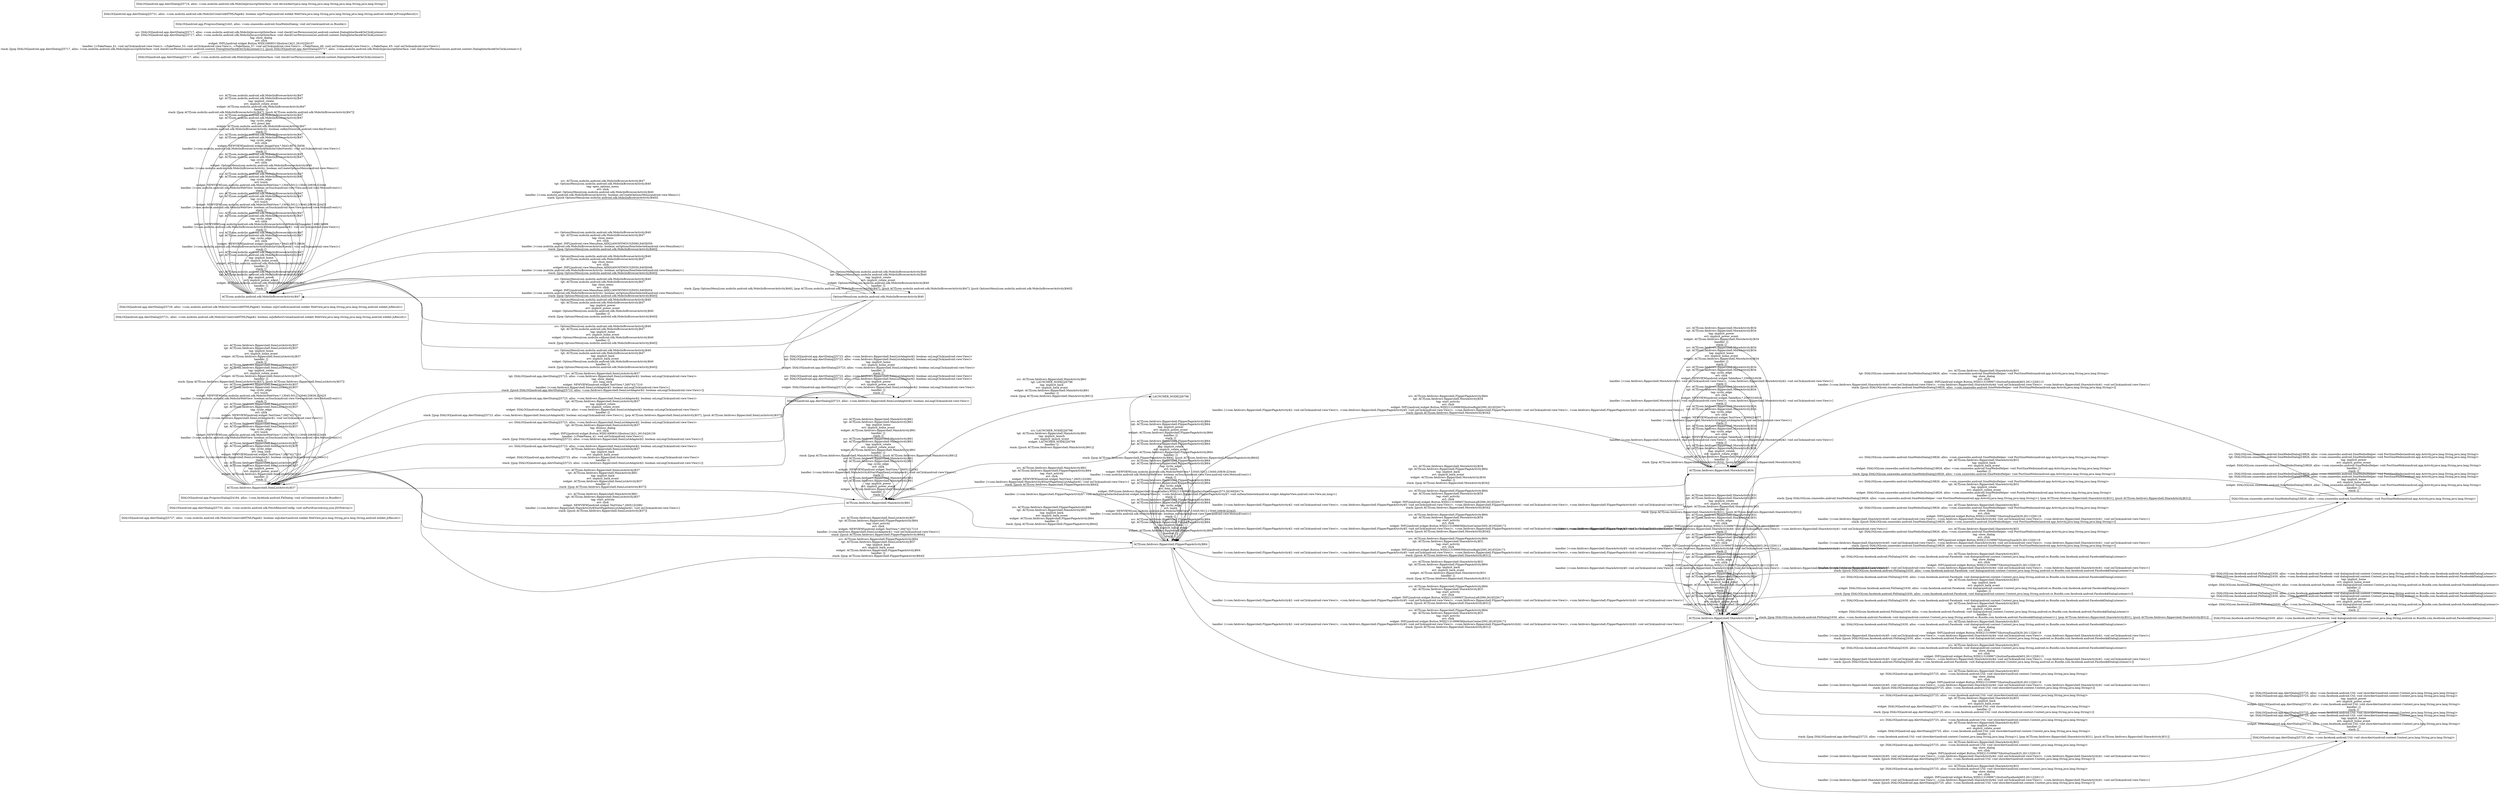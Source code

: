digraph G {
 rankdir=LR;
 node[shape=box];
 n7 [label="DIALOG[android.app.AlertDialog]25727, alloc: <com.mobclix.android.sdk.MobclixCreative$HTMLPage$2: boolean onJsAlert(android.webkit.WebView,java.lang.String,java.lang.String,android.webkit.JsResult)>"];
 n8 [label="DIALOG[android.app.AlertDialog]25733, alloc: <com.mobclix.android.sdk.FetchRemoteConfig: void onPostExecute(org.json.JSONArray)>"];
 n9 [label="DIALOG[android.app.ProgressDialog]24184, alloc: <com.facebook.android.FbDialog: void onCreate(android.os.Bundle)>"];
 n3 [label="ACT[com.fatdivers.flippershell.ItemListActivity]637"];
 n10 [label="DIALOG[com.sinaweibo.android.SinaWeiboDialog]18826, alloc: <com.sinaweibo.android.SinaWeiboHelper: void PostSinaWeibo(android.app.Activity,java.lang.String,java.lang.String)>"];
 n11 [label="DIALOG[android.app.AlertDialog]25721, alloc: <com.mobclix.android.sdk.MobclixCreative$HTMLPage$2: boolean onJsBeforeUnload(android.webkit.WebView,java.lang.String,java.lang.String,android.webkit.JsResult)>"];
 n12 [label="DIALOG[com.facebook.android.FbDialog]1630, alloc: <com.facebook.android.Facebook: void dialog(android.content.Context,java.lang.String,android.os.Bundle,com.facebook.android.Facebook$DialogListener)>"];
 n13 [label="DIALOG[android.app.AlertDialog]25725, alloc: <com.facebook.android.Util: void showAlert(android.content.Context,java.lang.String,java.lang.String)>"];
 n2 [label="ACT[com.fatdivers.flippershell.MoreActivity]634"];
 n14 [label="DIALOG[android.app.AlertDialog]25729, alloc: <com.mobclix.android.sdk.MobclixCreative$HTMLPage$2: boolean onJsConfirm(android.webkit.WebView,java.lang.String,java.lang.String,android.webkit.JsResult)>"];
 n1 [label="ACT[com.fatdivers.flippershell.ShareActivity]631"];
 n15 [label="DIALOG[android.app.AlertDialog]25723, alloc: <com.fatdivers.flippershell.ItemListAdapter$2: boolean onLongClick(android.view.View)>"];
 n5 [label="ACT[com.fatdivers.flippershell.MainActivity]661"];
 n21 [label="LAUNCHER_NODE[]26798"];
 n4 [label="ACT[com.mobclix.android.sdk.MobclixBrowserActivity]647"];
 n16 [label="DIALOG[android.app.AlertDialog]25717, alloc: <com.mobclix.android.sdk.MobclixJavascriptInterface: void checkUserPermission(int,android.content.DialogInterface$OnClickListener)>"];
 n17 [label="DIALOG[android.app.ProgressDialog]1443, alloc: <com.sinaweibo.android.SinaWeiboDialog: void onCreate(android.os.Bundle)>"];
 n18 [label="DIALOG[android.app.AlertDialog]25731, alloc: <com.mobclix.android.sdk.MobclixCreative$HTMLPage$2: boolean onJsPrompt(android.webkit.WebView,java.lang.String,java.lang.String,java.lang.String,android.webkit.JsPromptResult)>"];
 n6 [label="ACT[com.fatdivers.flippershell.FlipperPageActivity]664"];
 n20 [label="OptionsMenu[com.mobclix.android.sdk.MobclixBrowserActivity]640"];
 n19 [label="DIALOG[android.app.AlertDialog]25719, alloc: <com.mobclix.android.sdk.MobclixJavascriptInterface: void deviceAlert(java.lang.String,java.lang.String,java.lang.String,java.lang.String)>"];
 n3 -> n6 [label="src: ACT[com.fatdivers.flippershell.ItemListActivity]637\ntgt: ACT[com.fatdivers.flippershell.FlipperPageActivity]664\ntag: start_activity\nevt: click\nwidget: NEWVIEW[android.widget.TextView,*,26074]17210\nhandler: [<com.fatdivers.flippershell.ItemListAdapter$1: void onClick(android.view.View)>]\nstack: [[push ACT[com.fatdivers.flippershell.FlipperPageActivity]664]]\n"];
 n3 -> n3 [label="src: ACT[com.fatdivers.flippershell.ItemListActivity]637\ntgt: ACT[com.fatdivers.flippershell.ItemListActivity]637\ntag: implicit_power\nevt: implicit_power_event\nwidget: ACT[com.fatdivers.flippershell.ItemListActivity]637\nhandler: []\nstack: []\n"];
 n3 -> n15 [label="src: ACT[com.fatdivers.flippershell.ItemListActivity]637\ntgt: DIALOG[android.app.AlertDialog]25723, alloc: <com.fatdivers.flippershell.ItemListAdapter$2: boolean onLongClick(android.view.View)>\ntag: show_dialog\nevt: long_click\nwidget: NEWVIEW[android.widget.TextView,*,26074]17210\nhandler: [<com.fatdivers.flippershell.ItemListAdapter$2: boolean onLongClick(android.view.View)>]\nstack: [[push DIALOG[android.app.AlertDialog]25723, alloc: <com.fatdivers.flippershell.ItemListAdapter$2: boolean onLongClick(android.view.View)>]]\n"];
 n3 -> n3 [label="src: ACT[com.fatdivers.flippershell.ItemListActivity]637\ntgt: ACT[com.fatdivers.flippershell.ItemListActivity]637\ntag: cyclic_edge\nevt: long_click\nwidget: NEWVIEW[android.widget.TextView,*,26074]17210\nhandler: [<com.fatdivers.flippershell.ItemListAdapter$2: boolean onLongClick(android.view.View)>]\nstack: []\n"];
 n3 -> n3 [label="src: ACT[com.fatdivers.flippershell.ItemListActivity]637\ntgt: ACT[com.fatdivers.flippershell.ItemListActivity]637\ntag: cyclic_edge\nevt: touch\nwidget: NEWVIEW[com.mobclix.android.sdk.MobclixWebView,*,13045;5012;13040;20839;]23444\nhandler: [<com.mobclix.android.sdk.MobclixWebView: boolean onTouch(android.view.View,android.view.MotionEvent)>]\nstack: []\n"];
 n3 -> n3 [label="src: ACT[com.fatdivers.flippershell.ItemListActivity]637\ntgt: ACT[com.fatdivers.flippershell.ItemListActivity]637\ntag: cyclic_edge\nevt: click\nwidget: NEWVIEW[android.widget.TextView,*,26074]17210\nhandler: [<com.fatdivers.flippershell.ItemListAdapter$1: void onClick(android.view.View)>]\nstack: []\n"];
 n3 -> n3 [label="src: ACT[com.fatdivers.flippershell.ItemListActivity]637\ntgt: ACT[com.fatdivers.flippershell.ItemListActivity]637\ntag: cyclic_edge\nevt: touch\nwidget: NEWVIEW[com.mobclix.android.sdk.MobclixWebView,*,13045;5012;13040;20839;]23425\nhandler: [<com.mobclix.android.sdk.MobclixWebView: boolean onTouch(android.view.View,android.view.MotionEvent)>]\nstack: []\n"];
 n3 -> n3 [label="src: ACT[com.fatdivers.flippershell.ItemListActivity]637\ntgt: ACT[com.fatdivers.flippershell.ItemListActivity]637\ntag: implicit_rotate\nevt: implicit_rotate_event\nwidget: ACT[com.fatdivers.flippershell.ItemListActivity]637\nhandler: []\nstack: [[pop ACT[com.fatdivers.flippershell.ItemListActivity]637], [push ACT[com.fatdivers.flippershell.ItemListActivity]637]]\n"];
 n3 -> n3 [label="src: ACT[com.fatdivers.flippershell.ItemListActivity]637\ntgt: ACT[com.fatdivers.flippershell.ItemListActivity]637\ntag: implicit_home\nevt: implicit_home_event\nwidget: ACT[com.fatdivers.flippershell.ItemListActivity]637\nhandler: []\nstack: []\n"];
 n3 -> n5 [label="src: ACT[com.fatdivers.flippershell.ItemListActivity]637\ntgt: ACT[com.fatdivers.flippershell.MainActivity]661\ntag: implicit_back\nevt: implicit_back_event\nwidget: ACT[com.fatdivers.flippershell.ItemListActivity]637\nhandler: []\nstack: [[pop ACT[com.fatdivers.flippershell.ItemListActivity]637]]\n"];
 n10 -> n1 [label="src: DIALOG[com.sinaweibo.android.SinaWeiboDialog]18826, alloc: <com.sinaweibo.android.SinaWeiboHelper: void PostSinaWeibo(android.app.Activity,java.lang.String,java.lang.String)>\ntgt: ACT[com.fatdivers.flippershell.ShareActivity]631\ntag: implicit_back\nevt: implicit_back_event\nwidget: DIALOG[com.sinaweibo.android.SinaWeiboDialog]18826, alloc: <com.sinaweibo.android.SinaWeiboHelper: void PostSinaWeibo(android.app.Activity,java.lang.String,java.lang.String)>\nhandler: []\nstack: [[pop DIALOG[com.sinaweibo.android.SinaWeiboDialog]18826, alloc: <com.sinaweibo.android.SinaWeiboHelper: void PostSinaWeibo(android.app.Activity,java.lang.String,java.lang.String)>]]\n"];
 n10 -> n1 [label="src: DIALOG[com.sinaweibo.android.SinaWeiboDialog]18826, alloc: <com.sinaweibo.android.SinaWeiboHelper: void PostSinaWeibo(android.app.Activity,java.lang.String,java.lang.String)>\ntgt: ACT[com.fatdivers.flippershell.ShareActivity]631\ntag: implicit_rotate\nevt: implicit_rotate_event\nwidget: DIALOG[com.sinaweibo.android.SinaWeiboDialog]18826, alloc: <com.sinaweibo.android.SinaWeiboHelper: void PostSinaWeibo(android.app.Activity,java.lang.String,java.lang.String)>\nhandler: []\nstack: [[pop DIALOG[com.sinaweibo.android.SinaWeiboDialog]18826, alloc: <com.sinaweibo.android.SinaWeiboHelper: void PostSinaWeibo(android.app.Activity,java.lang.String,java.lang.String)>], [pop ACT[com.fatdivers.flippershell.ShareActivity]631], [push ACT[com.fatdivers.flippershell.ShareActivity]631]]\n"];
 n10 -> n10 [label="src: DIALOG[com.sinaweibo.android.SinaWeiboDialog]18826, alloc: <com.sinaweibo.android.SinaWeiboHelper: void PostSinaWeibo(android.app.Activity,java.lang.String,java.lang.String)>\ntgt: DIALOG[com.sinaweibo.android.SinaWeiboDialog]18826, alloc: <com.sinaweibo.android.SinaWeiboHelper: void PostSinaWeibo(android.app.Activity,java.lang.String,java.lang.String)>\ntag: implicit_home\nevt: implicit_home_event\nwidget: DIALOG[com.sinaweibo.android.SinaWeiboDialog]18826, alloc: <com.sinaweibo.android.SinaWeiboHelper: void PostSinaWeibo(android.app.Activity,java.lang.String,java.lang.String)>\nhandler: []\nstack: []\n"];
 n10 -> n10 [label="src: DIALOG[com.sinaweibo.android.SinaWeiboDialog]18826, alloc: <com.sinaweibo.android.SinaWeiboHelper: void PostSinaWeibo(android.app.Activity,java.lang.String,java.lang.String)>\ntgt: DIALOG[com.sinaweibo.android.SinaWeiboDialog]18826, alloc: <com.sinaweibo.android.SinaWeiboHelper: void PostSinaWeibo(android.app.Activity,java.lang.String,java.lang.String)>\ntag: implicit_power\nevt: implicit_power_event\nwidget: DIALOG[com.sinaweibo.android.SinaWeiboDialog]18826, alloc: <com.sinaweibo.android.SinaWeiboHelper: void PostSinaWeibo(android.app.Activity,java.lang.String,java.lang.String)>\nhandler: []\nstack: []\n"];
 n12 -> n1 [label="src: DIALOG[com.facebook.android.FbDialog]1630, alloc: <com.facebook.android.Facebook: void dialog(android.content.Context,java.lang.String,android.os.Bundle,com.facebook.android.Facebook$DialogListener)>\ntgt: ACT[com.fatdivers.flippershell.ShareActivity]631\ntag: implicit_back\nevt: implicit_back_event\nwidget: DIALOG[com.facebook.android.FbDialog]1630, alloc: <com.facebook.android.Facebook: void dialog(android.content.Context,java.lang.String,android.os.Bundle,com.facebook.android.Facebook$DialogListener)>\nhandler: []\nstack: [[pop DIALOG[com.facebook.android.FbDialog]1630, alloc: <com.facebook.android.Facebook: void dialog(android.content.Context,java.lang.String,android.os.Bundle,com.facebook.android.Facebook$DialogListener)>]]\n"];
 n12 -> n12 [label="src: DIALOG[com.facebook.android.FbDialog]1630, alloc: <com.facebook.android.Facebook: void dialog(android.content.Context,java.lang.String,android.os.Bundle,com.facebook.android.Facebook$DialogListener)>\ntgt: DIALOG[com.facebook.android.FbDialog]1630, alloc: <com.facebook.android.Facebook: void dialog(android.content.Context,java.lang.String,android.os.Bundle,com.facebook.android.Facebook$DialogListener)>\ntag: implicit_power\nevt: implicit_power_event\nwidget: DIALOG[com.facebook.android.FbDialog]1630, alloc: <com.facebook.android.Facebook: void dialog(android.content.Context,java.lang.String,android.os.Bundle,com.facebook.android.Facebook$DialogListener)>\nhandler: []\nstack: []\n"];
 n12 -> n12 [label="src: DIALOG[com.facebook.android.FbDialog]1630, alloc: <com.facebook.android.Facebook: void dialog(android.content.Context,java.lang.String,android.os.Bundle,com.facebook.android.Facebook$DialogListener)>\ntgt: DIALOG[com.facebook.android.FbDialog]1630, alloc: <com.facebook.android.Facebook: void dialog(android.content.Context,java.lang.String,android.os.Bundle,com.facebook.android.Facebook$DialogListener)>\ntag: implicit_home\nevt: implicit_home_event\nwidget: DIALOG[com.facebook.android.FbDialog]1630, alloc: <com.facebook.android.Facebook: void dialog(android.content.Context,java.lang.String,android.os.Bundle,com.facebook.android.Facebook$DialogListener)>\nhandler: []\nstack: []\n"];
 n12 -> n1 [label="src: DIALOG[com.facebook.android.FbDialog]1630, alloc: <com.facebook.android.Facebook: void dialog(android.content.Context,java.lang.String,android.os.Bundle,com.facebook.android.Facebook$DialogListener)>\ntgt: ACT[com.fatdivers.flippershell.ShareActivity]631\ntag: implicit_rotate\nevt: implicit_rotate_event\nwidget: DIALOG[com.facebook.android.FbDialog]1630, alloc: <com.facebook.android.Facebook: void dialog(android.content.Context,java.lang.String,android.os.Bundle,com.facebook.android.Facebook$DialogListener)>\nhandler: []\nstack: [[pop DIALOG[com.facebook.android.FbDialog]1630, alloc: <com.facebook.android.Facebook: void dialog(android.content.Context,java.lang.String,android.os.Bundle,com.facebook.android.Facebook$DialogListener)>], [pop ACT[com.fatdivers.flippershell.ShareActivity]631], [push ACT[com.fatdivers.flippershell.ShareActivity]631]]\n"];
 n13 -> n13 [label="src: DIALOG[android.app.AlertDialog]25725, alloc: <com.facebook.android.Util: void showAlert(android.content.Context,java.lang.String,java.lang.String)>\ntgt: DIALOG[android.app.AlertDialog]25725, alloc: <com.facebook.android.Util: void showAlert(android.content.Context,java.lang.String,java.lang.String)>\ntag: implicit_home\nevt: implicit_home_event\nwidget: DIALOG[android.app.AlertDialog]25725, alloc: <com.facebook.android.Util: void showAlert(android.content.Context,java.lang.String,java.lang.String)>\nhandler: []\nstack: []\n"];
 n13 -> n13 [label="src: DIALOG[android.app.AlertDialog]25725, alloc: <com.facebook.android.Util: void showAlert(android.content.Context,java.lang.String,java.lang.String)>\ntgt: DIALOG[android.app.AlertDialog]25725, alloc: <com.facebook.android.Util: void showAlert(android.content.Context,java.lang.String,java.lang.String)>\ntag: implicit_power\nevt: implicit_power_event\nwidget: DIALOG[android.app.AlertDialog]25725, alloc: <com.facebook.android.Util: void showAlert(android.content.Context,java.lang.String,java.lang.String)>\nhandler: []\nstack: []\n"];
 n13 -> n1 [label="src: DIALOG[android.app.AlertDialog]25725, alloc: <com.facebook.android.Util: void showAlert(android.content.Context,java.lang.String,java.lang.String)>\ntgt: ACT[com.fatdivers.flippershell.ShareActivity]631\ntag: implicit_back\nevt: implicit_back_event\nwidget: DIALOG[android.app.AlertDialog]25725, alloc: <com.facebook.android.Util: void showAlert(android.content.Context,java.lang.String,java.lang.String)>\nhandler: []\nstack: [[pop DIALOG[android.app.AlertDialog]25725, alloc: <com.facebook.android.Util: void showAlert(android.content.Context,java.lang.String,java.lang.String)>]]\n"];
 n13 -> n1 [label="src: DIALOG[android.app.AlertDialog]25725, alloc: <com.facebook.android.Util: void showAlert(android.content.Context,java.lang.String,java.lang.String)>\ntgt: ACT[com.fatdivers.flippershell.ShareActivity]631\ntag: implicit_rotate\nevt: implicit_rotate_event\nwidget: DIALOG[android.app.AlertDialog]25725, alloc: <com.facebook.android.Util: void showAlert(android.content.Context,java.lang.String,java.lang.String)>\nhandler: []\nstack: [[pop DIALOG[android.app.AlertDialog]25725, alloc: <com.facebook.android.Util: void showAlert(android.content.Context,java.lang.String,java.lang.String)>], [pop ACT[com.fatdivers.flippershell.ShareActivity]631], [push ACT[com.fatdivers.flippershell.ShareActivity]631]]\n"];
 n2 -> n2 [label="src: ACT[com.fatdivers.flippershell.MoreActivity]634\ntgt: ACT[com.fatdivers.flippershell.MoreActivity]634\ntag: implicit_rotate\nevt: implicit_rotate_event\nwidget: ACT[com.fatdivers.flippershell.MoreActivity]634\nhandler: []\nstack: [[pop ACT[com.fatdivers.flippershell.MoreActivity]634], [push ACT[com.fatdivers.flippershell.MoreActivity]634]]\n"];
 n2 -> n2 [label="src: ACT[com.fatdivers.flippershell.MoreActivity]634\ntgt: ACT[com.fatdivers.flippershell.MoreActivity]634\ntag: cyclic_edge\nevt: click\nwidget: NEWVIEW[android.widget.TableRow,*,25993]16011\nhandler: [<com.fatdivers.flippershell.MoreActivity$1: void onClick(android.view.View)>, <com.fatdivers.flippershell.MoreActivity$2: void onClick(android.view.View)>]\nstack: []\n"];
 n2 -> n2 [label="src: ACT[com.fatdivers.flippershell.MoreActivity]634\ntgt: ACT[com.fatdivers.flippershell.MoreActivity]634\ntag: cyclic_edge\nevt: click\nwidget: NEWVIEW[android.widget.TextView,*,25994]24077\nhandler: [<com.fatdivers.flippershell.MoreActivity$AppListAdapter$1: void onClick(android.view.View)>]\nstack: []\n"];
 n2 -> n2 [label="src: ACT[com.fatdivers.flippershell.MoreActivity]634\ntgt: ACT[com.fatdivers.flippershell.MoreActivity]634\ntag: cyclic_edge\nevt: click\nwidget: NEWVIEW[android.widget.TableRow,*,25993]16024\nhandler: [<com.fatdivers.flippershell.MoreActivity$1: void onClick(android.view.View)>, <com.fatdivers.flippershell.MoreActivity$2: void onClick(android.view.View)>]\nstack: []\n"];
 n2 -> n2 [label="src: ACT[com.fatdivers.flippershell.MoreActivity]634\ntgt: ACT[com.fatdivers.flippershell.MoreActivity]634\ntag: cyclic_edge\nevt: click\nwidget: NEWVIEW[android.widget.TableRow,*,25993]16036\nhandler: [<com.fatdivers.flippershell.MoreActivity$1: void onClick(android.view.View)>, <com.fatdivers.flippershell.MoreActivity$2: void onClick(android.view.View)>]\nstack: []\n"];
 n2 -> n2 [label="src: ACT[com.fatdivers.flippershell.MoreActivity]634\ntgt: ACT[com.fatdivers.flippershell.MoreActivity]634\ntag: implicit_home\nevt: implicit_home_event\nwidget: ACT[com.fatdivers.flippershell.MoreActivity]634\nhandler: []\nstack: []\n"];
 n2 -> n6 [label="src: ACT[com.fatdivers.flippershell.MoreActivity]634\ntgt: ACT[com.fatdivers.flippershell.FlipperPageActivity]664\ntag: implicit_back\nevt: implicit_back_event\nwidget: ACT[com.fatdivers.flippershell.MoreActivity]634\nhandler: []\nstack: [[pop ACT[com.fatdivers.flippershell.MoreActivity]634]]\n"];
 n2 -> n2 [label="src: ACT[com.fatdivers.flippershell.MoreActivity]634\ntgt: ACT[com.fatdivers.flippershell.MoreActivity]634\ntag: implicit_power\nevt: implicit_power_event\nwidget: ACT[com.fatdivers.flippershell.MoreActivity]634\nhandler: []\nstack: []\n"];
 n1 -> n10 [label="src: ACT[com.fatdivers.flippershell.ShareActivity]631\ntgt: DIALOG[com.sinaweibo.android.SinaWeiboDialog]18826, alloc: <com.sinaweibo.android.SinaWeiboHelper: void PostSinaWeibo(android.app.Activity,java.lang.String,java.lang.String)>\ntag: show_dialog\nevt: click\nwidget: INFL[android.widget.Button,WID[2131099673|buttonEmail]429,26112]26116\nhandler: [<com.fatdivers.flippershell.ShareActivity$5: void onClick(android.view.View)>, <com.fatdivers.flippershell.ShareActivity$4: void onClick(android.view.View)>, <com.fatdivers.flippershell.ShareActivity$1: void onClick(android.view.View)>]\nstack: [[push DIALOG[com.sinaweibo.android.SinaWeiboDialog]18826, alloc: <com.sinaweibo.android.SinaWeiboHelper: void PostSinaWeibo(android.app.Activity,java.lang.String,java.lang.String)>]]\n"];
 n1 -> n10 [label="src: ACT[com.fatdivers.flippershell.ShareActivity]631\ntgt: DIALOG[com.sinaweibo.android.SinaWeiboDialog]18826, alloc: <com.sinaweibo.android.SinaWeiboHelper: void PostSinaWeibo(android.app.Activity,java.lang.String,java.lang.String)>\ntag: show_dialog\nevt: click\nwidget: INFL[android.widget.Button,WID[2131099675|buttonSina]425,26112]26119\nhandler: [<com.fatdivers.flippershell.ShareActivity$5: void onClick(android.view.View)>, <com.fatdivers.flippershell.ShareActivity$4: void onClick(android.view.View)>, <com.fatdivers.flippershell.ShareActivity$1: void onClick(android.view.View)>]\nstack: [[push DIALOG[com.sinaweibo.android.SinaWeiboDialog]18826, alloc: <com.sinaweibo.android.SinaWeiboHelper: void PostSinaWeibo(android.app.Activity,java.lang.String,java.lang.String)>]]\n"];
 n1 -> n10 [label="src: ACT[com.fatdivers.flippershell.ShareActivity]631\ntgt: DIALOG[com.sinaweibo.android.SinaWeiboDialog]18826, alloc: <com.sinaweibo.android.SinaWeiboHelper: void PostSinaWeibo(android.app.Activity,java.lang.String,java.lang.String)>\ntag: show_dialog\nevt: click\nwidget: INFL[android.widget.Button,WID[2131099671|buttonFacebook]403,26112]26113\nhandler: [<com.fatdivers.flippershell.ShareActivity$5: void onClick(android.view.View)>, <com.fatdivers.flippershell.ShareActivity$4: void onClick(android.view.View)>, <com.fatdivers.flippershell.ShareActivity$1: void onClick(android.view.View)>]\nstack: [[push DIALOG[com.sinaweibo.android.SinaWeiboDialog]18826, alloc: <com.sinaweibo.android.SinaWeiboHelper: void PostSinaWeibo(android.app.Activity,java.lang.String,java.lang.String)>]]\n"];
 n1 -> n12 [label="src: ACT[com.fatdivers.flippershell.ShareActivity]631\ntgt: DIALOG[com.facebook.android.FbDialog]1630, alloc: <com.facebook.android.Facebook: void dialog(android.content.Context,java.lang.String,android.os.Bundle,com.facebook.android.Facebook$DialogListener)>\ntag: show_dialog\nevt: click\nwidget: INFL[android.widget.Button,WID[2131099673|buttonEmail]429,26112]26116\nhandler: [<com.fatdivers.flippershell.ShareActivity$5: void onClick(android.view.View)>, <com.fatdivers.flippershell.ShareActivity$4: void onClick(android.view.View)>, <com.fatdivers.flippershell.ShareActivity$1: void onClick(android.view.View)>]\nstack: [[push DIALOG[com.facebook.android.FbDialog]1630, alloc: <com.facebook.android.Facebook: void dialog(android.content.Context,java.lang.String,android.os.Bundle,com.facebook.android.Facebook$DialogListener)>]]\n"];
 n1 -> n12 [label="src: ACT[com.fatdivers.flippershell.ShareActivity]631\ntgt: DIALOG[com.facebook.android.FbDialog]1630, alloc: <com.facebook.android.Facebook: void dialog(android.content.Context,java.lang.String,android.os.Bundle,com.facebook.android.Facebook$DialogListener)>\ntag: show_dialog\nevt: click\nwidget: INFL[android.widget.Button,WID[2131099671|buttonFacebook]403,26112]26113\nhandler: [<com.fatdivers.flippershell.ShareActivity$5: void onClick(android.view.View)>, <com.fatdivers.flippershell.ShareActivity$4: void onClick(android.view.View)>, <com.fatdivers.flippershell.ShareActivity$1: void onClick(android.view.View)>]\nstack: [[push DIALOG[com.facebook.android.FbDialog]1630, alloc: <com.facebook.android.Facebook: void dialog(android.content.Context,java.lang.String,android.os.Bundle,com.facebook.android.Facebook$DialogListener)>]]\n"];
 n1 -> n12 [label="src: ACT[com.fatdivers.flippershell.ShareActivity]631\ntgt: DIALOG[com.facebook.android.FbDialog]1630, alloc: <com.facebook.android.Facebook: void dialog(android.content.Context,java.lang.String,android.os.Bundle,com.facebook.android.Facebook$DialogListener)>\ntag: show_dialog\nevt: click\nwidget: INFL[android.widget.Button,WID[2131099675|buttonSina]425,26112]26119\nhandler: [<com.fatdivers.flippershell.ShareActivity$5: void onClick(android.view.View)>, <com.fatdivers.flippershell.ShareActivity$4: void onClick(android.view.View)>, <com.fatdivers.flippershell.ShareActivity$1: void onClick(android.view.View)>]\nstack: [[push DIALOG[com.facebook.android.FbDialog]1630, alloc: <com.facebook.android.Facebook: void dialog(android.content.Context,java.lang.String,android.os.Bundle,com.facebook.android.Facebook$DialogListener)>]]\n"];
 n1 -> n13 [label="src: ACT[com.fatdivers.flippershell.ShareActivity]631\ntgt: DIALOG[android.app.AlertDialog]25725, alloc: <com.facebook.android.Util: void showAlert(android.content.Context,java.lang.String,java.lang.String)>\ntag: show_dialog\nevt: click\nwidget: INFL[android.widget.Button,WID[2131099675|buttonSina]425,26112]26119\nhandler: [<com.fatdivers.flippershell.ShareActivity$5: void onClick(android.view.View)>, <com.fatdivers.flippershell.ShareActivity$4: void onClick(android.view.View)>, <com.fatdivers.flippershell.ShareActivity$1: void onClick(android.view.View)>]\nstack: [[push DIALOG[android.app.AlertDialog]25725, alloc: <com.facebook.android.Util: void showAlert(android.content.Context,java.lang.String,java.lang.String)>]]\n"];
 n1 -> n13 [label="src: ACT[com.fatdivers.flippershell.ShareActivity]631\ntgt: DIALOG[android.app.AlertDialog]25725, alloc: <com.facebook.android.Util: void showAlert(android.content.Context,java.lang.String,java.lang.String)>\ntag: show_dialog\nevt: click\nwidget: INFL[android.widget.Button,WID[2131099671|buttonFacebook]403,26112]26113\nhandler: [<com.fatdivers.flippershell.ShareActivity$5: void onClick(android.view.View)>, <com.fatdivers.flippershell.ShareActivity$4: void onClick(android.view.View)>, <com.fatdivers.flippershell.ShareActivity$1: void onClick(android.view.View)>]\nstack: [[push DIALOG[android.app.AlertDialog]25725, alloc: <com.facebook.android.Util: void showAlert(android.content.Context,java.lang.String,java.lang.String)>]]\n"];
 n1 -> n13 [label="src: ACT[com.fatdivers.flippershell.ShareActivity]631\ntgt: DIALOG[android.app.AlertDialog]25725, alloc: <com.facebook.android.Util: void showAlert(android.content.Context,java.lang.String,java.lang.String)>\ntag: show_dialog\nevt: click\nwidget: INFL[android.widget.Button,WID[2131099673|buttonEmail]429,26112]26116\nhandler: [<com.fatdivers.flippershell.ShareActivity$5: void onClick(android.view.View)>, <com.fatdivers.flippershell.ShareActivity$4: void onClick(android.view.View)>, <com.fatdivers.flippershell.ShareActivity$1: void onClick(android.view.View)>]\nstack: [[push DIALOG[android.app.AlertDialog]25725, alloc: <com.facebook.android.Util: void showAlert(android.content.Context,java.lang.String,java.lang.String)>]]\n"];
 n1 -> n1 [label="src: ACT[com.fatdivers.flippershell.ShareActivity]631\ntgt: ACT[com.fatdivers.flippershell.ShareActivity]631\ntag: implicit_power\nevt: implicit_power_event\nwidget: ACT[com.fatdivers.flippershell.ShareActivity]631\nhandler: []\nstack: []\n"];
 n1 -> n1 [label="src: ACT[com.fatdivers.flippershell.ShareActivity]631\ntgt: ACT[com.fatdivers.flippershell.ShareActivity]631\ntag: implicit_home\nevt: implicit_home_event\nwidget: ACT[com.fatdivers.flippershell.ShareActivity]631\nhandler: []\nstack: []\n"];
 n1 -> n6 [label="src: ACT[com.fatdivers.flippershell.ShareActivity]631\ntgt: ACT[com.fatdivers.flippershell.FlipperPageActivity]664\ntag: implicit_back\nevt: implicit_back_event\nwidget: ACT[com.fatdivers.flippershell.ShareActivity]631\nhandler: []\nstack: [[pop ACT[com.fatdivers.flippershell.ShareActivity]631]]\n"];
 n1 -> n1 [label="src: ACT[com.fatdivers.flippershell.ShareActivity]631\ntgt: ACT[com.fatdivers.flippershell.ShareActivity]631\ntag: cyclic_edge\nevt: click\nwidget: INFL[android.widget.Button,WID[2131099675|buttonSina]425,26112]26119\nhandler: [<com.fatdivers.flippershell.ShareActivity$5: void onClick(android.view.View)>, <com.fatdivers.flippershell.ShareActivity$4: void onClick(android.view.View)>, <com.fatdivers.flippershell.ShareActivity$1: void onClick(android.view.View)>]\nstack: []\n"];
 n1 -> n1 [label="src: ACT[com.fatdivers.flippershell.ShareActivity]631\ntgt: ACT[com.fatdivers.flippershell.ShareActivity]631\ntag: cyclic_edge\nevt: click\nwidget: INFL[android.widget.Button,WID[2131099671|buttonFacebook]403,26112]26113\nhandler: [<com.fatdivers.flippershell.ShareActivity$5: void onClick(android.view.View)>, <com.fatdivers.flippershell.ShareActivity$4: void onClick(android.view.View)>, <com.fatdivers.flippershell.ShareActivity$1: void onClick(android.view.View)>]\nstack: []\n"];
 n1 -> n1 [label="src: ACT[com.fatdivers.flippershell.ShareActivity]631\ntgt: ACT[com.fatdivers.flippershell.ShareActivity]631\ntag: cyclic_edge\nevt: click\nwidget: INFL[android.widget.Button,WID[2131099673|buttonEmail]429,26112]26116\nhandler: [<com.fatdivers.flippershell.ShareActivity$5: void onClick(android.view.View)>, <com.fatdivers.flippershell.ShareActivity$4: void onClick(android.view.View)>, <com.fatdivers.flippershell.ShareActivity$1: void onClick(android.view.View)>]\nstack: []\n"];
 n1 -> n1 [label="src: ACT[com.fatdivers.flippershell.ShareActivity]631\ntgt: ACT[com.fatdivers.flippershell.ShareActivity]631\ntag: implicit_rotate\nevt: implicit_rotate_event\nwidget: ACT[com.fatdivers.flippershell.ShareActivity]631\nhandler: []\nstack: [[pop ACT[com.fatdivers.flippershell.ShareActivity]631], [push ACT[com.fatdivers.flippershell.ShareActivity]631]]\n"];
 n15 -> n3 [label="src: DIALOG[android.app.AlertDialog]25723, alloc: <com.fatdivers.flippershell.ItemListAdapter$2: boolean onLongClick(android.view.View)>\ntgt: ACT[com.fatdivers.flippershell.ItemListActivity]637\ntag: implicit_rotate\nevt: implicit_rotate_event\nwidget: DIALOG[android.app.AlertDialog]25723, alloc: <com.fatdivers.flippershell.ItemListAdapter$2: boolean onLongClick(android.view.View)>\nhandler: []\nstack: [[pop DIALOG[android.app.AlertDialog]25723, alloc: <com.fatdivers.flippershell.ItemListAdapter$2: boolean onLongClick(android.view.View)>], [pop ACT[com.fatdivers.flippershell.ItemListActivity]637], [push ACT[com.fatdivers.flippershell.ItemListActivity]637]]\n"];
 n15 -> n15 [label="src: DIALOG[android.app.AlertDialog]25723, alloc: <com.fatdivers.flippershell.ItemListAdapter$2: boolean onLongClick(android.view.View)>\ntgt: DIALOG[android.app.AlertDialog]25723, alloc: <com.fatdivers.flippershell.ItemListAdapter$2: boolean onLongClick(android.view.View)>\ntag: implicit_power\nevt: implicit_power_event\nwidget: DIALOG[android.app.AlertDialog]25723, alloc: <com.fatdivers.flippershell.ItemListAdapter$2: boolean onLongClick(android.view.View)>\nhandler: []\nstack: []\n"];
 n15 -> n3 [label="src: DIALOG[android.app.AlertDialog]25723, alloc: <com.fatdivers.flippershell.ItemListAdapter$2: boolean onLongClick(android.view.View)>\ntgt: ACT[com.fatdivers.flippershell.ItemListActivity]637\ntag: dismiss_dialog\nevt: click\nwidget: INFL[android.widget.Button,WID[16908313|button1]421,26154]26159\nhandler: [<FakeName_41: void onClick(android.view.View)>]\nstack: [[pop DIALOG[android.app.AlertDialog]25723, alloc: <com.fatdivers.flippershell.ItemListAdapter$2: boolean onLongClick(android.view.View)>]]\n"];
 n15 -> n15 [label="src: DIALOG[android.app.AlertDialog]25723, alloc: <com.fatdivers.flippershell.ItemListAdapter$2: boolean onLongClick(android.view.View)>\ntgt: DIALOG[android.app.AlertDialog]25723, alloc: <com.fatdivers.flippershell.ItemListAdapter$2: boolean onLongClick(android.view.View)>\ntag: implicit_home\nevt: implicit_home_event\nwidget: DIALOG[android.app.AlertDialog]25723, alloc: <com.fatdivers.flippershell.ItemListAdapter$2: boolean onLongClick(android.view.View)>\nhandler: []\nstack: []\n"];
 n15 -> n3 [label="src: DIALOG[android.app.AlertDialog]25723, alloc: <com.fatdivers.flippershell.ItemListAdapter$2: boolean onLongClick(android.view.View)>\ntgt: ACT[com.fatdivers.flippershell.ItemListActivity]637\ntag: implicit_back\nevt: implicit_back_event\nwidget: DIALOG[android.app.AlertDialog]25723, alloc: <com.fatdivers.flippershell.ItemListAdapter$2: boolean onLongClick(android.view.View)>\nhandler: []\nstack: [[pop DIALOG[android.app.AlertDialog]25723, alloc: <com.fatdivers.flippershell.ItemListAdapter$2: boolean onLongClick(android.view.View)>]]\n"];
 n5 -> n5 [label="src: ACT[com.fatdivers.flippershell.MainActivity]661\ntgt: ACT[com.fatdivers.flippershell.MainActivity]661\ntag: implicit_power\nevt: implicit_power_event\nwidget: ACT[com.fatdivers.flippershell.MainActivity]661\nhandler: []\nstack: []\n"];
 n5 -> n5 [label="src: ACT[com.fatdivers.flippershell.MainActivity]661\ntgt: ACT[com.fatdivers.flippershell.MainActivity]661\ntag: cyclic_edge\nevt: click\nwidget: NEWVIEW[android.widget.TextView,*,26051]22082\nhandler: [<com.fatdivers.flippershell.MainActivity$StartPageItemListAdapter$1: void onClick(android.view.View)>]\nstack: []\n"];
 n5 -> n5 [label="src: ACT[com.fatdivers.flippershell.MainActivity]661\ntgt: ACT[com.fatdivers.flippershell.MainActivity]661\ntag: implicit_rotate\nevt: implicit_rotate_event\nwidget: ACT[com.fatdivers.flippershell.MainActivity]661\nhandler: []\nstack: [[pop ACT[com.fatdivers.flippershell.MainActivity]661], [push ACT[com.fatdivers.flippershell.MainActivity]661]]\n"];
 n5 -> n21 [label="src: ACT[com.fatdivers.flippershell.MainActivity]661\ntgt: LAUNCHER_NODE[]26798\ntag: implicit_back\nevt: implicit_back_event\nwidget: ACT[com.fatdivers.flippershell.MainActivity]661\nhandler: []\nstack: [[pop ACT[com.fatdivers.flippershell.MainActivity]661]]\n"];
 n5 -> n5 [label="src: ACT[com.fatdivers.flippershell.MainActivity]661\ntgt: ACT[com.fatdivers.flippershell.MainActivity]661\ntag: implicit_home\nevt: implicit_home_event\nwidget: ACT[com.fatdivers.flippershell.MainActivity]661\nhandler: []\nstack: []\n"];
 n5 -> n6 [label="src: ACT[com.fatdivers.flippershell.MainActivity]661\ntgt: ACT[com.fatdivers.flippershell.FlipperPageActivity]664\ntag: start_activity\nevt: click\nwidget: NEWVIEW[android.widget.TextView,*,26051]22082\nhandler: [<com.fatdivers.flippershell.MainActivity$StartPageItemListAdapter$1: void onClick(android.view.View)>]\nstack: [[push ACT[com.fatdivers.flippershell.FlipperPageActivity]664]]\n"];
 n5 -> n3 [label="src: ACT[com.fatdivers.flippershell.MainActivity]661\ntgt: ACT[com.fatdivers.flippershell.ItemListActivity]637\ntag: start_activity\nevt: click\nwidget: NEWVIEW[android.widget.TextView,*,26051]22082\nhandler: [<com.fatdivers.flippershell.MainActivity$StartPageItemListAdapter$1: void onClick(android.view.View)>]\nstack: [[push ACT[com.fatdivers.flippershell.ItemListActivity]637]]\n"];
 n21 -> n5 [label="src: LAUNCHER_NODE[]26798\ntgt: ACT[com.fatdivers.flippershell.MainActivity]661\ntag: implicit_launch\nevt: implicit_launch_event\nwidget: LAUNCHER_NODE[]26798\nhandler: []\nstack: [[push ACT[com.fatdivers.flippershell.MainActivity]661]]\n"];
 n4 -> n4 [label="src: ACT[com.mobclix.android.sdk.MobclixBrowserActivity]647\ntgt: ACT[com.mobclix.android.sdk.MobclixBrowserActivity]647\ntag: implicit_power\nevt: implicit_power_event\nwidget: ACT[com.mobclix.android.sdk.MobclixBrowserActivity]647\nhandler: []\nstack: []\n"];
 n4 -> n4 [label="src: ACT[com.mobclix.android.sdk.MobclixBrowserActivity]647\ntgt: ACT[com.mobclix.android.sdk.MobclixBrowserActivity]647\ntag: implicit_home\nevt: implicit_home_event\nwidget: ACT[com.mobclix.android.sdk.MobclixBrowserActivity]647\nhandler: []\nstack: []\n"];
 n4 -> n20 [label="src: ACT[com.mobclix.android.sdk.MobclixBrowserActivity]647\ntgt: OptionsMenu[com.mobclix.android.sdk.MobclixBrowserActivity]640\ntag: open_options_menu\nevt: click\nwidget: OptionsMenu[com.mobclix.android.sdk.MobclixBrowserActivity]640\nhandler: [<com.mobclix.android.sdk.MobclixBrowserActivity: boolean onCreateOptionsMenu(android.view.Menu)>]\nstack: [[push OptionsMenu[com.mobclix.android.sdk.MobclixBrowserActivity]640]]\n"];
 n4 -> n4 [label="src: ACT[com.mobclix.android.sdk.MobclixBrowserActivity]647\ntgt: ACT[com.mobclix.android.sdk.MobclixBrowserActivity]647\ntag: cyclic_edge\nevt: click\nwidget: NEWVIEW[android.widget.ImageView,*,5643;4975;]5636\nhandler: [<com.mobclix.android.sdk.MobclixBrowserActivity$MobclixVideoView$1: void onClick(android.view.View)>]\nstack: []\n"];
 n4 -> n4 [label="src: ACT[com.mobclix.android.sdk.MobclixBrowserActivity]647\ntgt: ACT[com.mobclix.android.sdk.MobclixBrowserActivity]647\ntag: cyclic_edge\nevt: click\nwidget: NEWVIEW[com.mobclix.android.sdk.MobclixBrowserActivity$MobclixExpander,*,4981]4999\nhandler: [<com.mobclix.android.sdk.MobclixBrowserActivity$MobclixExpander$1: void onClick(android.view.View)>]\nstack: []\n"];
 n4 -> n4 [label="src: ACT[com.mobclix.android.sdk.MobclixBrowserActivity]647\ntgt: ACT[com.mobclix.android.sdk.MobclixBrowserActivity]647\ntag: cyclic_edge\nevt: touch\nwidget: NEWVIEW[com.mobclix.android.sdk.MobclixWebView,*,13045;5012;13040;20839;]23425\nhandler: [<com.mobclix.android.sdk.MobclixWebView: boolean onTouch(android.view.View,android.view.MotionEvent)>]\nstack: []\n"];
 n4 -> n4 [label="src: ACT[com.mobclix.android.sdk.MobclixBrowserActivity]647\ntgt: ACT[com.mobclix.android.sdk.MobclixBrowserActivity]647\ntag: cyclic_edge\nevt: touch\nwidget: NEWVIEW[com.mobclix.android.sdk.MobclixWebView,*,13045;5012;13040;20839;]23444\nhandler: [<com.mobclix.android.sdk.MobclixWebView: boolean onTouch(android.view.View,android.view.MotionEvent)>]\nstack: []\n"];
 n4 -> n4 [label="src: ACT[com.mobclix.android.sdk.MobclixBrowserActivity]647\ntgt: ACT[com.mobclix.android.sdk.MobclixBrowserActivity]647\ntag: cyclic_edge\nevt: click\nwidget: OptionsMenu[com.mobclix.android.sdk.MobclixBrowserActivity]640\nhandler: [<com.mobclix.android.sdk.MobclixBrowserActivity: boolean onCreateOptionsMenu(android.view.Menu)>]\nstack: []\n"];
 n4 -> n4 [label="src: ACT[com.mobclix.android.sdk.MobclixBrowserActivity]647\ntgt: ACT[com.mobclix.android.sdk.MobclixBrowserActivity]647\ntag: cyclic_edge\nevt: click\nwidget: NEWVIEW[android.widget.ImageView,*,5643;4975;]5656\nhandler: [<com.mobclix.android.sdk.MobclixBrowserActivity$MobclixVideoView$1: void onClick(android.view.View)>]\nstack: []\n"];
 n4 -> n4 [label="src: ACT[com.mobclix.android.sdk.MobclixBrowserActivity]647\ntgt: ACT[com.mobclix.android.sdk.MobclixBrowserActivity]647\ntag: cyclic_edge\nevt: press_key\nwidget: ACT[com.mobclix.android.sdk.MobclixBrowserActivity]647\nhandler: [<com.mobclix.android.sdk.MobclixBrowserActivity: boolean onKeyDown(int,android.view.KeyEvent)>]\nstack: []\n"];
 n4 -> n4 [label="src: ACT[com.mobclix.android.sdk.MobclixBrowserActivity]647\ntgt: ACT[com.mobclix.android.sdk.MobclixBrowserActivity]647\ntag: implicit_rotate\nevt: implicit_rotate_event\nwidget: ACT[com.mobclix.android.sdk.MobclixBrowserActivity]647\nhandler: []\nstack: [[pop ACT[com.mobclix.android.sdk.MobclixBrowserActivity]647], [push ACT[com.mobclix.android.sdk.MobclixBrowserActivity]647]]\n"];
 n16 -> n16 [label="src: DIALOG[android.app.AlertDialog]25717, alloc: <com.mobclix.android.sdk.MobclixJavascriptInterface: void checkUserPermission(int,android.content.DialogInterface$OnClickListener)>\ntgt: DIALOG[android.app.AlertDialog]25717, alloc: <com.mobclix.android.sdk.MobclixJavascriptInterface: void checkUserPermission(int,android.content.DialogInterface$OnClickListener)>\ntag: show_dialog\nevt: click\nwidget: INFL[android.widget.Button,WID[16908313|button1]421,26102]26107\nhandler: [<FakeName_61: void onClick(android.view.View)>, <FakeName_53: void onClick(android.view.View)>, <FakeName_57: void onClick(android.view.View)>, <FakeName_49: void onClick(android.view.View)>, <FakeName_65: void onClick(android.view.View)>]\nstack: [[pop DIALOG[android.app.AlertDialog]25717, alloc: <com.mobclix.android.sdk.MobclixJavascriptInterface: void checkUserPermission(int,android.content.DialogInterface$OnClickListener)>], [push DIALOG[android.app.AlertDialog]25717, alloc: <com.mobclix.android.sdk.MobclixJavascriptInterface: void checkUserPermission(int,android.content.DialogInterface$OnClickListener)>]]\n"];
 n6 -> n6 [label="src: ACT[com.fatdivers.flippershell.FlipperPageActivity]664\ntgt: ACT[com.fatdivers.flippershell.FlipperPageActivity]664\ntag: implicit_home\nevt: implicit_home_event\nwidget: ACT[com.fatdivers.flippershell.FlipperPageActivity]664\nhandler: []\nstack: []\n"];
 n6 -> n3 [label="src: ACT[com.fatdivers.flippershell.FlipperPageActivity]664\ntgt: ACT[com.fatdivers.flippershell.ItemListActivity]637\ntag: implicit_back\nevt: implicit_back_event\nwidget: ACT[com.fatdivers.flippershell.FlipperPageActivity]664\nhandler: []\nstack: [[pop ACT[com.fatdivers.flippershell.FlipperPageActivity]664]]\n"];
 n6 -> n5 [label="src: ACT[com.fatdivers.flippershell.FlipperPageActivity]664\ntgt: ACT[com.fatdivers.flippershell.MainActivity]661\ntag: implicit_back\nevt: implicit_back_event\nwidget: ACT[com.fatdivers.flippershell.FlipperPageActivity]664\nhandler: []\nstack: [[pop ACT[com.fatdivers.flippershell.FlipperPageActivity]664]]\n"];
 n6 -> n6 [label="src: ACT[com.fatdivers.flippershell.FlipperPageActivity]664\ntgt: ACT[com.fatdivers.flippershell.FlipperPageActivity]664\ntag: cyclic_edge\nevt: touch\nwidget: NEWVIEW[com.mobclix.android.sdk.MobclixWebView,*,13045;5012;13040;20839;]23425\nhandler: [<com.mobclix.android.sdk.MobclixWebView: boolean onTouch(android.view.View,android.view.MotionEvent)>]\nstack: []\n"];
 n6 -> n6 [label="src: ACT[com.fatdivers.flippershell.FlipperPageActivity]664\ntgt: ACT[com.fatdivers.flippershell.FlipperPageActivity]664\ntag: cyclic_edge\nevt: item_selected\nwidget: INFL[com.fatdivers.flippershell.ImageGallery,WID[2131099652|galleryItemImages]373,26169]26174\nhandler: [<com.fatdivers.flippershell.FlipperPageActivity$7: void onNothingSelected(android.widget.AdapterView)>, <com.fatdivers.flippershell.FlipperPageActivity$7: void onItemSelected(android.widget.AdapterView,android.view.View,int,long)>]\nstack: []\n"];
 n6 -> n6 [label="src: ACT[com.fatdivers.flippershell.FlipperPageActivity]664\ntgt: ACT[com.fatdivers.flippershell.FlipperPageActivity]664\ntag: cyclic_edge\nevt: touch\nwidget: NEWVIEW[com.mobclix.android.sdk.MobclixWebView,*,13045;5012;13040;20839;]23444\nhandler: [<com.mobclix.android.sdk.MobclixWebView: boolean onTouch(android.view.View,android.view.MotionEvent)>]\nstack: []\n"];
 n6 -> n6 [label="src: ACT[com.fatdivers.flippershell.FlipperPageActivity]664\ntgt: ACT[com.fatdivers.flippershell.FlipperPageActivity]664\ntag: implicit_rotate\nevt: implicit_rotate_event\nwidget: ACT[com.fatdivers.flippershell.FlipperPageActivity]664\nhandler: []\nstack: [[pop ACT[com.fatdivers.flippershell.FlipperPageActivity]664], [push ACT[com.fatdivers.flippershell.FlipperPageActivity]664]]\n"];
 n6 -> n2 [label="src: ACT[com.fatdivers.flippershell.FlipperPageActivity]664\ntgt: ACT[com.fatdivers.flippershell.MoreActivity]634\ntag: start_activity\nevt: click\nwidget: INFL[android.widget.Button,WID[2131099657|buttonLeft]399,26165]26171\nhandler: [<com.fatdivers.flippershell.FlipperPageActivity$2: void onClick(android.view.View)>, <com.fatdivers.flippershell.FlipperPageActivity$5: void onClick(android.view.View)>, <com.fatdivers.flippershell.FlipperPageActivity$1: void onClick(android.view.View)>, <com.fatdivers.flippershell.FlipperPageActivity$3: void onClick(android.view.View)>]\nstack: [[push ACT[com.fatdivers.flippershell.MoreActivity]634]]\n"];
 n6 -> n2 [label="src: ACT[com.fatdivers.flippershell.FlipperPageActivity]664\ntgt: ACT[com.fatdivers.flippershell.MoreActivity]634\ntag: start_activity\nevt: click\nwidget: INFL[android.widget.Button,WID[2131099658|buttonCenter]393,26165]26172\nhandler: [<com.fatdivers.flippershell.FlipperPageActivity$2: void onClick(android.view.View)>, <com.fatdivers.flippershell.FlipperPageActivity$5: void onClick(android.view.View)>, <com.fatdivers.flippershell.FlipperPageActivity$1: void onClick(android.view.View)>, <com.fatdivers.flippershell.FlipperPageActivity$3: void onClick(android.view.View)>]\nstack: [[push ACT[com.fatdivers.flippershell.MoreActivity]634]]\n"];
 n6 -> n2 [label="src: ACT[com.fatdivers.flippershell.FlipperPageActivity]664\ntgt: ACT[com.fatdivers.flippershell.MoreActivity]634\ntag: start_activity\nevt: click\nwidget: INFL[android.widget.Button,WID[2131099659|buttonRight]395,26165]26173\nhandler: [<com.fatdivers.flippershell.FlipperPageActivity$2: void onClick(android.view.View)>, <com.fatdivers.flippershell.FlipperPageActivity$5: void onClick(android.view.View)>, <com.fatdivers.flippershell.FlipperPageActivity$1: void onClick(android.view.View)>, <com.fatdivers.flippershell.FlipperPageActivity$3: void onClick(android.view.View)>]\nstack: [[push ACT[com.fatdivers.flippershell.MoreActivity]634]]\n"];
 n6 -> n1 [label="src: ACT[com.fatdivers.flippershell.FlipperPageActivity]664\ntgt: ACT[com.fatdivers.flippershell.ShareActivity]631\ntag: start_activity\nevt: click\nwidget: INFL[android.widget.Button,WID[2131099657|buttonLeft]399,26165]26171\nhandler: [<com.fatdivers.flippershell.FlipperPageActivity$2: void onClick(android.view.View)>, <com.fatdivers.flippershell.FlipperPageActivity$5: void onClick(android.view.View)>, <com.fatdivers.flippershell.FlipperPageActivity$1: void onClick(android.view.View)>, <com.fatdivers.flippershell.FlipperPageActivity$3: void onClick(android.view.View)>]\nstack: [[push ACT[com.fatdivers.flippershell.ShareActivity]631]]\n"];
 n6 -> n1 [label="src: ACT[com.fatdivers.flippershell.FlipperPageActivity]664\ntgt: ACT[com.fatdivers.flippershell.ShareActivity]631\ntag: start_activity\nevt: click\nwidget: INFL[android.widget.Button,WID[2131099658|buttonCenter]393,26165]26172\nhandler: [<com.fatdivers.flippershell.FlipperPageActivity$2: void onClick(android.view.View)>, <com.fatdivers.flippershell.FlipperPageActivity$5: void onClick(android.view.View)>, <com.fatdivers.flippershell.FlipperPageActivity$1: void onClick(android.view.View)>, <com.fatdivers.flippershell.FlipperPageActivity$3: void onClick(android.view.View)>]\nstack: [[push ACT[com.fatdivers.flippershell.ShareActivity]631]]\n"];
 n6 -> n1 [label="src: ACT[com.fatdivers.flippershell.FlipperPageActivity]664\ntgt: ACT[com.fatdivers.flippershell.ShareActivity]631\ntag: start_activity\nevt: click\nwidget: INFL[android.widget.Button,WID[2131099659|buttonRight]395,26165]26173\nhandler: [<com.fatdivers.flippershell.FlipperPageActivity$2: void onClick(android.view.View)>, <com.fatdivers.flippershell.FlipperPageActivity$5: void onClick(android.view.View)>, <com.fatdivers.flippershell.FlipperPageActivity$1: void onClick(android.view.View)>, <com.fatdivers.flippershell.FlipperPageActivity$3: void onClick(android.view.View)>]\nstack: [[push ACT[com.fatdivers.flippershell.ShareActivity]631]]\n"];
 n6 -> n6 [label="src: ACT[com.fatdivers.flippershell.FlipperPageActivity]664\ntgt: ACT[com.fatdivers.flippershell.FlipperPageActivity]664\ntag: implicit_power\nevt: implicit_power_event\nwidget: ACT[com.fatdivers.flippershell.FlipperPageActivity]664\nhandler: []\nstack: []\n"];
 n20 -> n4 [label="src: OptionsMenu[com.mobclix.android.sdk.MobclixBrowserActivity]640\ntgt: ACT[com.mobclix.android.sdk.MobclixBrowserActivity]647\ntag: close_menu\nevt: click\nwidget: INFL[android.view.MenuItem,AID[2|ANONYMOUS]5060,640]5059\nhandler: [<com.mobclix.android.sdk.MobclixBrowserActivity: boolean onOptionsItemSelected(android.view.MenuItem)>]\nstack: [[pop OptionsMenu[com.mobclix.android.sdk.MobclixBrowserActivity]640]]\n"];
 n20 -> n4 [label="src: OptionsMenu[com.mobclix.android.sdk.MobclixBrowserActivity]640\ntgt: ACT[com.mobclix.android.sdk.MobclixBrowserActivity]647\ntag: close_menu\nevt: click\nwidget: INFL[android.view.MenuItem,AID[0|ANONYMOUS]5050,640]5048\nhandler: [<com.mobclix.android.sdk.MobclixBrowserActivity: boolean onOptionsItemSelected(android.view.MenuItem)>]\nstack: [[pop OptionsMenu[com.mobclix.android.sdk.MobclixBrowserActivity]640]]\n"];
 n20 -> n4 [label="src: OptionsMenu[com.mobclix.android.sdk.MobclixBrowserActivity]640\ntgt: ACT[com.mobclix.android.sdk.MobclixBrowserActivity]647\ntag: close_menu\nevt: click\nwidget: INFL[android.view.MenuItem,AID[1|ANONYMOUS]5055,640]5054\nhandler: [<com.mobclix.android.sdk.MobclixBrowserActivity: boolean onOptionsItemSelected(android.view.MenuItem)>]\nstack: [[pop OptionsMenu[com.mobclix.android.sdk.MobclixBrowserActivity]640]]\n"];
 n20 -> n4 [label="src: OptionsMenu[com.mobclix.android.sdk.MobclixBrowserActivity]640\ntgt: ACT[com.mobclix.android.sdk.MobclixBrowserActivity]647\ntag: implicit_power\nevt: implicit_power_event\nwidget: OptionsMenu[com.mobclix.android.sdk.MobclixBrowserActivity]640\nhandler: []\nstack: [[pop OptionsMenu[com.mobclix.android.sdk.MobclixBrowserActivity]640]]\n"];
 n20 -> n4 [label="src: OptionsMenu[com.mobclix.android.sdk.MobclixBrowserActivity]640\ntgt: ACT[com.mobclix.android.sdk.MobclixBrowserActivity]647\ntag: implicit_home\nevt: implicit_home_event\nwidget: OptionsMenu[com.mobclix.android.sdk.MobclixBrowserActivity]640\nhandler: []\nstack: [[pop OptionsMenu[com.mobclix.android.sdk.MobclixBrowserActivity]640]]\n"];
 n20 -> n20 [label="src: OptionsMenu[com.mobclix.android.sdk.MobclixBrowserActivity]640\ntgt: OptionsMenu[com.mobclix.android.sdk.MobclixBrowserActivity]640\ntag: implicit_rotate\nevt: implicit_rotate_event\nwidget: OptionsMenu[com.mobclix.android.sdk.MobclixBrowserActivity]640\nhandler: []\nstack: [[pop OptionsMenu[com.mobclix.android.sdk.MobclixBrowserActivity]640], [pop ACT[com.mobclix.android.sdk.MobclixBrowserActivity]647], [push ACT[com.mobclix.android.sdk.MobclixBrowserActivity]647], [push OptionsMenu[com.mobclix.android.sdk.MobclixBrowserActivity]640]]\n"];
 n20 -> n4 [label="src: OptionsMenu[com.mobclix.android.sdk.MobclixBrowserActivity]640\ntgt: ACT[com.mobclix.android.sdk.MobclixBrowserActivity]647\ntag: implicit_back\nevt: implicit_back_event\nwidget: OptionsMenu[com.mobclix.android.sdk.MobclixBrowserActivity]640\nhandler: []\nstack: [[pop OptionsMenu[com.mobclix.android.sdk.MobclixBrowserActivity]640]]\n"];
}